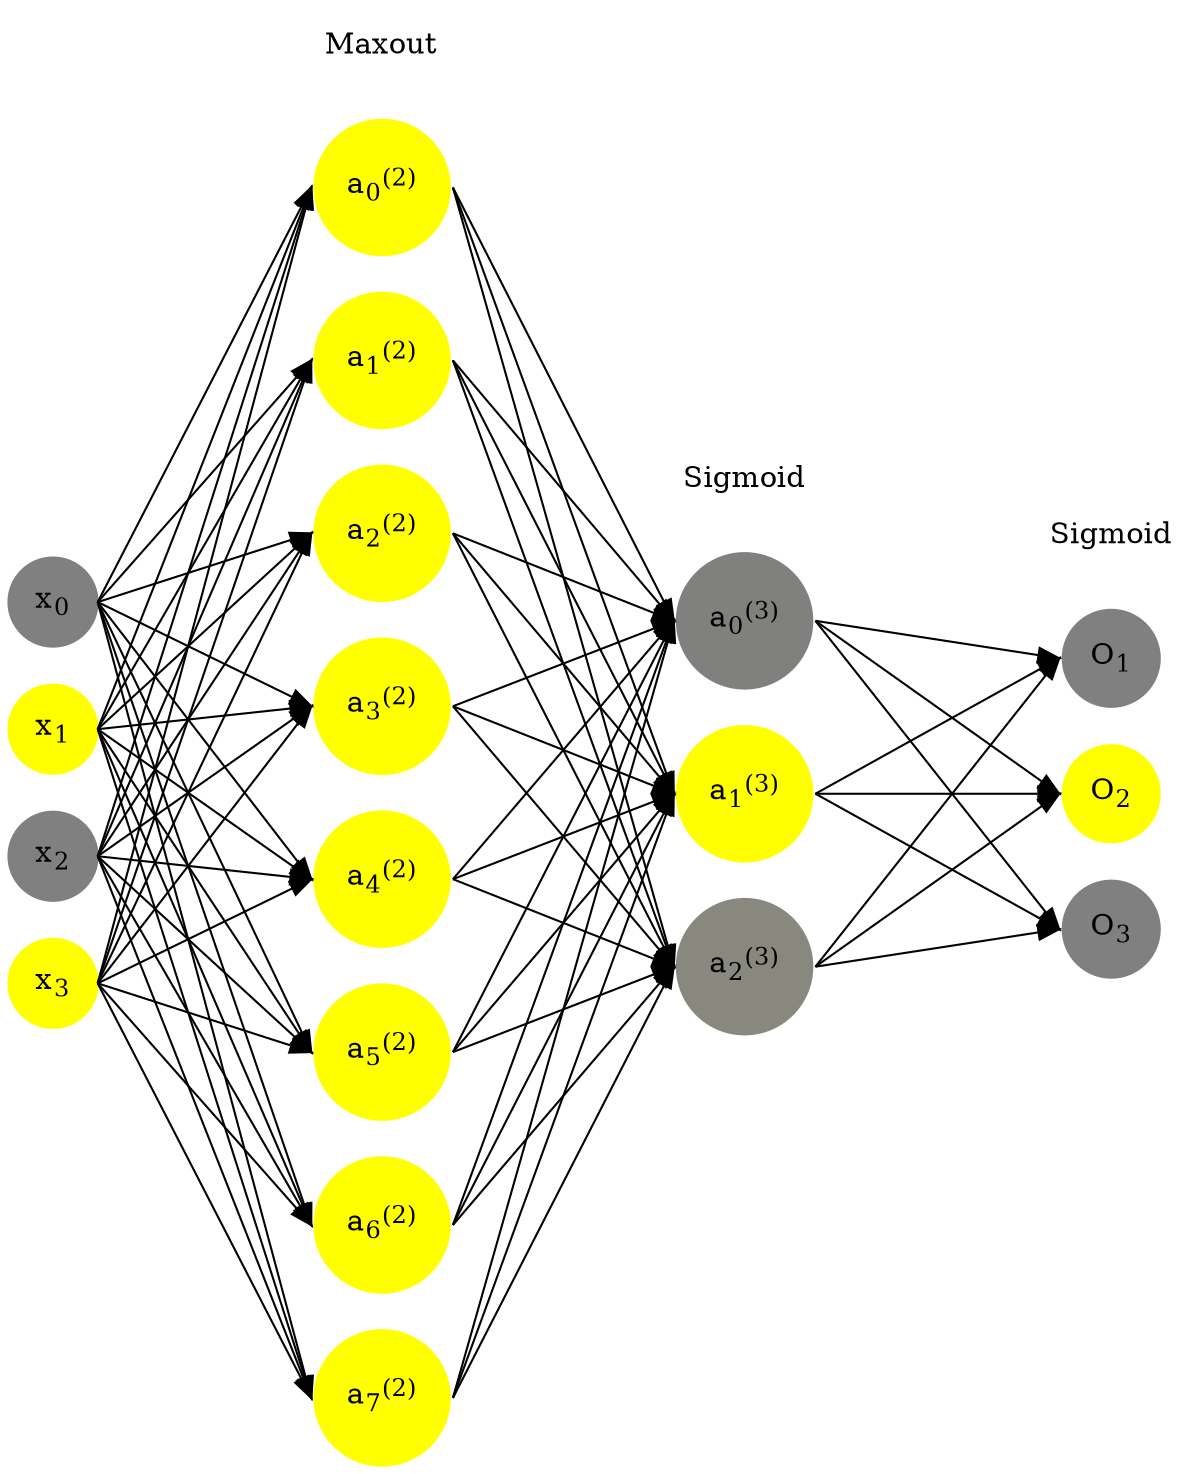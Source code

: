 digraph G {
	rankdir = LR;
	splines=false;
	edge[style=invis];
	ranksep= 1.4;
	{
	node [shape=circle, color="0.1667, 0.0, 0.5", style=filled, fillcolor="0.1667, 0.0, 0.5"];
	x0 [label=<x<sub>0</sub>>];
	}
	{
	node [shape=circle, color="0.1667, 1.0, 1.0", style=filled, fillcolor="0.1667, 1.0, 1.0"];
	x1 [label=<x<sub>1</sub>>];
	}
	{
	node [shape=circle, color="0.1667, 0.0, 0.5", style=filled, fillcolor="0.1667, 0.0, 0.5"];
	x2 [label=<x<sub>2</sub>>];
	}
	{
	node [shape=circle, color="0.1667, 1.0, 1.0", style=filled, fillcolor="0.1667, 1.0, 1.0"];
	x3 [label=<x<sub>3</sub>>];
	}
	{
	node [shape=circle, color="0.1667, 2.324616, 1.662308", style=filled, fillcolor="0.1667, 2.324616, 1.662308"];
	a02 [label=<a<sub>0</sub><sup>(2)</sup>>];
	}
	{
	node [shape=circle, color="0.1667, 2.324616, 1.662308", style=filled, fillcolor="0.1667, 2.324616, 1.662308"];
	a12 [label=<a<sub>1</sub><sup>(2)</sup>>];
	}
	{
	node [shape=circle, color="0.1667, 2.324616, 1.662308", style=filled, fillcolor="0.1667, 2.324616, 1.662308"];
	a22 [label=<a<sub>2</sub><sup>(2)</sup>>];
	}
	{
	node [shape=circle, color="0.1667, 2.324616, 1.662308", style=filled, fillcolor="0.1667, 2.324616, 1.662308"];
	a32 [label=<a<sub>3</sub><sup>(2)</sup>>];
	}
	{
	node [shape=circle, color="0.1667, 2.324616, 1.662308", style=filled, fillcolor="0.1667, 2.324616, 1.662308"];
	a42 [label=<a<sub>4</sub><sup>(2)</sup>>];
	}
	{
	node [shape=circle, color="0.1667, 2.324616, 1.662308", style=filled, fillcolor="0.1667, 2.324616, 1.662308"];
	a52 [label=<a<sub>5</sub><sup>(2)</sup>>];
	}
	{
	node [shape=circle, color="0.1667, 2.324616, 1.662308", style=filled, fillcolor="0.1667, 2.324616, 1.662308"];
	a62 [label=<a<sub>6</sub><sup>(2)</sup>>];
	}
	{
	node [shape=circle, color="0.1667, 2.324616, 1.662308", style=filled, fillcolor="0.1667, 2.324616, 1.662308"];
	a72 [label=<a<sub>7</sub><sup>(2)</sup>>];
	}
	{
	node [shape=circle, color="0.1667, 0.003371, 0.501685", style=filled, fillcolor="0.1667, 0.003371, 0.501685"];
	a03 [label=<a<sub>0</sub><sup>(3)</sup>>];
	}
	{
	node [shape=circle, color="0.1667, 0.998767, 0.999383", style=filled, fillcolor="0.1667, 0.998767, 0.999383"];
	a13 [label=<a<sub>1</sub><sup>(3)</sup>>];
	}
	{
	node [shape=circle, color="0.1667, 0.065609, 0.532805", style=filled, fillcolor="0.1667, 0.065609, 0.532805"];
	a23 [label=<a<sub>2</sub><sup>(3)</sup>>];
	}
	{
	node [shape=circle, color="0.1667, 0.0, 0.5", style=filled, fillcolor="0.1667, 0.0, 0.5"];
	O1 [label=<O<sub>1</sub>>];
	}
	{
	node [shape=circle, color="0.1667, 1.0, 1.0", style=filled, fillcolor="0.1667, 1.0, 1.0"];
	O2 [label=<O<sub>2</sub>>];
	}
	{
	node [shape=circle, color="0.1667, 0.0, 0.5", style=filled, fillcolor="0.1667, 0.0, 0.5"];
	O3 [label=<O<sub>3</sub>>];
	}
	{
	rank=same;
	x0->x1->x2->x3;
	}
	{
	rank=same;
	a02->a12->a22->a32->a42->a52->a62->a72;
	}
	{
	rank=same;
	a03->a13->a23;
	}
	{
	rank=same;
	O1->O2->O3;
	}
	l1 [shape=plaintext,label="Maxout"];
	l1->a02;
	{rank=same; l1;a02};
	l2 [shape=plaintext,label="Sigmoid"];
	l2->a03;
	{rank=same; l2;a03};
	l3 [shape=plaintext,label="Sigmoid"];
	l3->O1;
	{rank=same; l3;O1};
edge[style=solid, tailport=e, headport=w];
	{x0;x1;x2;x3} -> {a02;a12;a22;a32;a42;a52;a62;a72};
	{a02;a12;a22;a32;a42;a52;a62;a72} -> {a03;a13;a23};
	{a03;a13;a23} -> {O1,O2,O3};
}